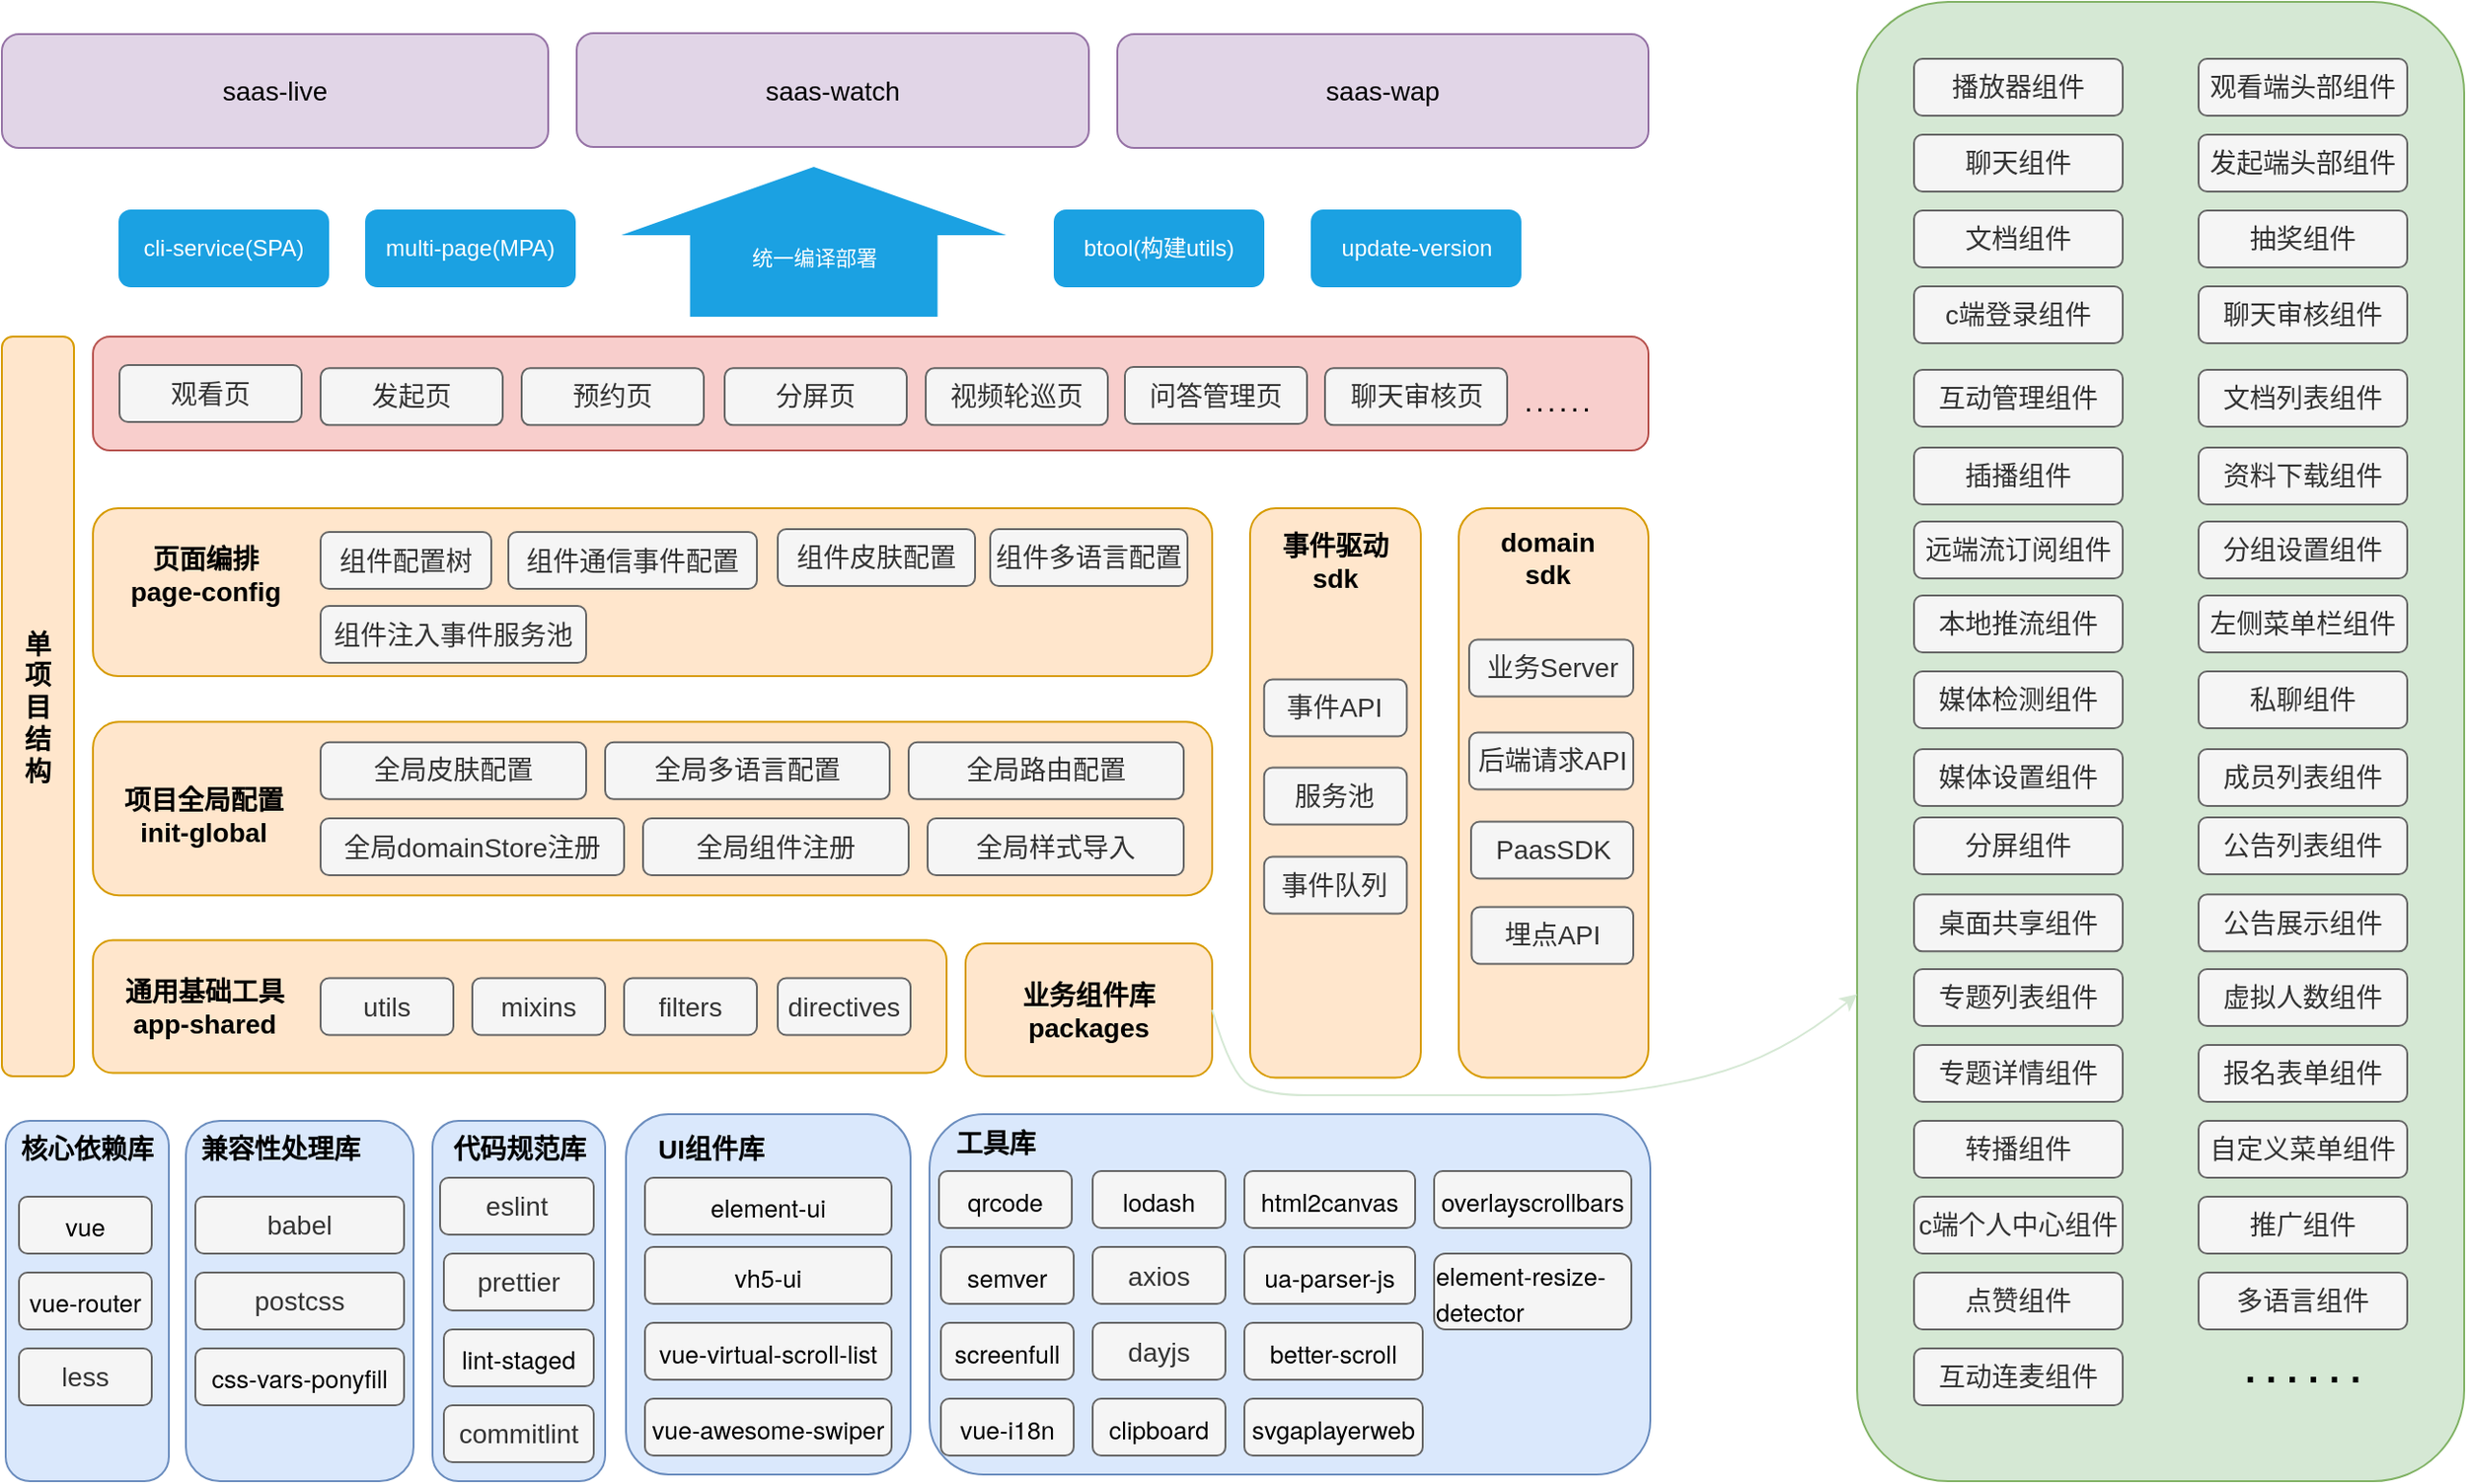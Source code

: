 <mxfile version="20.5.3" type="device"><diagram id="Uu5aqCK5K7ES3KYPdEW4" name="第 1 页"><mxGraphModel dx="2046" dy="1058" grid="1" gridSize="10" guides="1" tooltips="1" connect="1" arrows="1" fold="1" page="1" pageScale="1" pageWidth="827" pageHeight="1169" math="0" shadow="0"><root><mxCell id="0"/><mxCell id="1" parent="0"/><mxCell id="Jbma1Zvgl1N0jQV0L-TG-1" value="" style="rounded=1;whiteSpace=wrap;html=1;fillColor=#ffe6cc;strokeColor=#d79b00;" parent="1" vertex="1"><mxGeometry x="208" y="654.75" width="450" height="70" as="geometry"/></mxCell><mxCell id="Jbma1Zvgl1N0jQV0L-TG-2" value="&lt;font style=&quot;font-size: 14px;&quot;&gt;&lt;b&gt;通用基础工具app-shared&lt;/b&gt;&lt;/font&gt;" style="text;html=1;strokeColor=none;fillColor=none;align=center;verticalAlign=middle;whiteSpace=wrap;rounded=0;" parent="1" vertex="1"><mxGeometry x="222" y="674.75" width="90" height="30" as="geometry"/></mxCell><mxCell id="Jbma1Zvgl1N0jQV0L-TG-3" value="&lt;font style=&quot;font-size: 14px;&quot;&gt;utils&lt;/font&gt;" style="rounded=1;whiteSpace=wrap;html=1;fillColor=#f5f5f5;strokeColor=#666666;fontColor=#333333;" parent="1" vertex="1"><mxGeometry x="328" y="674.75" width="70" height="30" as="geometry"/></mxCell><mxCell id="Jbma1Zvgl1N0jQV0L-TG-6" value="&lt;font style=&quot;font-size: 14px;&quot;&gt;filters&lt;/font&gt;" style="rounded=1;whiteSpace=wrap;html=1;fillColor=#f5f5f5;fontColor=#333333;strokeColor=#666666;" parent="1" vertex="1"><mxGeometry x="488" y="674.75" width="70" height="30" as="geometry"/></mxCell><mxCell id="Jbma1Zvgl1N0jQV0L-TG-7" value="&lt;font style=&quot;font-size: 14px;&quot;&gt;directives&lt;/font&gt;" style="rounded=1;whiteSpace=wrap;html=1;fillColor=#f5f5f5;fontColor=#333333;strokeColor=#666666;" parent="1" vertex="1"><mxGeometry x="569" y="674.75" width="70" height="30" as="geometry"/></mxCell><mxCell id="Jbma1Zvgl1N0jQV0L-TG-9" value="&lt;font style=&quot;font-size: 14px;&quot;&gt;&lt;b&gt;业务组件库 packages&lt;/b&gt;&lt;/font&gt;" style="rounded=1;whiteSpace=wrap;html=1;fillColor=#ffe6cc;strokeColor=#d79b00;" parent="1" vertex="1"><mxGeometry x="668" y="656.5" width="130" height="70" as="geometry"/></mxCell><mxCell id="Jbma1Zvgl1N0jQV0L-TG-10" value="" style="rounded=1;whiteSpace=wrap;html=1;fillColor=#d5e8d4;strokeColor=#82b366;" parent="1" vertex="1"><mxGeometry x="1138" y="160" width="320" height="780" as="geometry"/></mxCell><mxCell id="Jbma1Zvgl1N0jQV0L-TG-11" value="&lt;font style=&quot;font-size: 14px&quot;&gt;资料下载组件&lt;/font&gt;" style="rounded=1;whiteSpace=wrap;html=1;fontColor=#333333;fillColor=#f5f5f5;strokeColor=#666666;" parent="1" vertex="1"><mxGeometry x="1318" y="395" width="110" height="30" as="geometry"/></mxCell><mxCell id="Jbma1Zvgl1N0jQV0L-TG-12" value="&lt;font style=&quot;font-size: 14px&quot;&gt;左侧菜单栏组件&lt;/font&gt;" style="rounded=1;whiteSpace=wrap;html=1;fontColor=#333333;fillColor=#f5f5f5;strokeColor=#666666;" parent="1" vertex="1"><mxGeometry x="1318" y="473" width="110" height="30" as="geometry"/></mxCell><mxCell id="Jbma1Zvgl1N0jQV0L-TG-13" value="&lt;span style=&quot;font-size: 14px&quot;&gt;聊天组件&lt;/span&gt;" style="rounded=1;whiteSpace=wrap;html=1;fontColor=#333333;fillColor=#f5f5f5;strokeColor=#666666;" parent="1" vertex="1"><mxGeometry x="1168" y="230" width="110" height="30" as="geometry"/></mxCell><mxCell id="Jbma1Zvgl1N0jQV0L-TG-14" value="&lt;font style=&quot;font-size: 14px&quot;&gt;分屏组件&lt;/font&gt;" style="rounded=1;whiteSpace=wrap;html=1;fontColor=#333333;fillColor=#f5f5f5;strokeColor=#666666;" parent="1" vertex="1"><mxGeometry x="1168" y="590" width="110" height="30" as="geometry"/></mxCell><mxCell id="Jbma1Zvgl1N0jQV0L-TG-15" value="&lt;font style=&quot;font-size: 14px&quot;&gt;专题列表组件&lt;/font&gt;" style="rounded=1;whiteSpace=wrap;html=1;fontColor=#333333;fillColor=#f5f5f5;strokeColor=#666666;" parent="1" vertex="1"><mxGeometry x="1168" y="670" width="110" height="30" as="geometry"/></mxCell><mxCell id="Jbma1Zvgl1N0jQV0L-TG-16" value="&lt;font style=&quot;font-size: 14px&quot;&gt;专题详情组件&lt;/font&gt;" style="rounded=1;whiteSpace=wrap;html=1;fontColor=#333333;fillColor=#f5f5f5;strokeColor=#666666;" parent="1" vertex="1"><mxGeometry x="1168" y="710" width="110" height="30" as="geometry"/></mxCell><mxCell id="Jbma1Zvgl1N0jQV0L-TG-17" value="&lt;font style=&quot;font-size: 14px&quot;&gt;媒体检测组件&lt;/font&gt;" style="rounded=1;whiteSpace=wrap;html=1;fontColor=#333333;fillColor=#f5f5f5;strokeColor=#666666;" parent="1" vertex="1"><mxGeometry x="1168" y="513" width="110" height="30" as="geometry"/></mxCell><mxCell id="Jbma1Zvgl1N0jQV0L-TG-18" value="&lt;font style=&quot;font-size: 14px&quot;&gt;播放器组件&lt;/font&gt;" style="rounded=1;whiteSpace=wrap;html=1;fontColor=#333333;fillColor=#f5f5f5;strokeColor=#666666;" parent="1" vertex="1"><mxGeometry x="1168" y="190" width="110" height="30" as="geometry"/></mxCell><mxCell id="Jbma1Zvgl1N0jQV0L-TG-19" value="&lt;font style=&quot;font-size: 14px&quot;&gt;分组设置组件&lt;/font&gt;" style="rounded=1;whiteSpace=wrap;html=1;fontColor=#333333;fillColor=#f5f5f5;strokeColor=#666666;" parent="1" vertex="1"><mxGeometry x="1318" y="434" width="110" height="30" as="geometry"/></mxCell><mxCell id="Jbma1Zvgl1N0jQV0L-TG-20" value="&lt;span style=&quot;font-size: 14px&quot;&gt;报名表单组件&lt;/span&gt;" style="rounded=1;whiteSpace=wrap;html=1;fontColor=#333333;fillColor=#f5f5f5;strokeColor=#666666;" parent="1" vertex="1"><mxGeometry x="1318" y="710" width="110" height="30" as="geometry"/></mxCell><mxCell id="Jbma1Zvgl1N0jQV0L-TG-21" value="&lt;span style=&quot;font-size: 14px&quot;&gt;转播组件&lt;/span&gt;" style="rounded=1;whiteSpace=wrap;html=1;fontColor=#333333;fillColor=#f5f5f5;strokeColor=#666666;" parent="1" vertex="1"><mxGeometry x="1168" y="750" width="110" height="30" as="geometry"/></mxCell><mxCell id="Jbma1Zvgl1N0jQV0L-TG-22" value="&lt;span style=&quot;font-size: 14px&quot;&gt;c端个人中心组件&lt;/span&gt;" style="rounded=1;whiteSpace=wrap;html=1;fontColor=#333333;fillColor=#f5f5f5;strokeColor=#666666;" parent="1" vertex="1"><mxGeometry x="1168" y="790" width="110" height="30" as="geometry"/></mxCell><mxCell id="Jbma1Zvgl1N0jQV0L-TG-23" value="&lt;span style=&quot;font-size: 14px&quot;&gt;自定义菜单组件&lt;/span&gt;" style="rounded=1;whiteSpace=wrap;html=1;fontColor=#333333;fillColor=#f5f5f5;strokeColor=#666666;" parent="1" vertex="1"><mxGeometry x="1318" y="750" width="110" height="30" as="geometry"/></mxCell><mxCell id="Jbma1Zvgl1N0jQV0L-TG-24" value="&lt;span style=&quot;font-size: 14px&quot;&gt;推广组件&lt;/span&gt;" style="rounded=1;whiteSpace=wrap;html=1;fontColor=#333333;fillColor=#f5f5f5;strokeColor=#666666;" parent="1" vertex="1"><mxGeometry x="1318" y="790" width="110" height="30" as="geometry"/></mxCell><mxCell id="Jbma1Zvgl1N0jQV0L-TG-25" value="&lt;span style=&quot;font-size: 14px&quot;&gt;点赞组件&lt;/span&gt;" style="rounded=1;whiteSpace=wrap;html=1;fontColor=#333333;fillColor=#f5f5f5;strokeColor=#666666;" parent="1" vertex="1"><mxGeometry x="1168" y="830" width="110" height="30" as="geometry"/></mxCell><mxCell id="Jbma1Zvgl1N0jQV0L-TG-26" value="&lt;span style=&quot;font-size: 14px&quot;&gt;虚拟人数组件&lt;/span&gt;" style="rounded=1;whiteSpace=wrap;html=1;fontColor=#333333;fillColor=#f5f5f5;strokeColor=#666666;" parent="1" vertex="1"><mxGeometry x="1318" y="670" width="110" height="30" as="geometry"/></mxCell><mxCell id="Jbma1Zvgl1N0jQV0L-TG-27" value="&lt;span style=&quot;font-size: 14px&quot;&gt;公告展示组件&lt;/span&gt;" style="rounded=1;whiteSpace=wrap;html=1;fontColor=#333333;fillColor=#f5f5f5;strokeColor=#666666;" parent="1" vertex="1"><mxGeometry x="1318" y="630.66" width="110" height="30" as="geometry"/></mxCell><mxCell id="Jbma1Zvgl1N0jQV0L-TG-28" value="&lt;span style=&quot;font-size: 14px&quot;&gt;公告列表组件&lt;/span&gt;" style="rounded=1;whiteSpace=wrap;html=1;fontColor=#333333;fillColor=#f5f5f5;strokeColor=#666666;" parent="1" vertex="1"><mxGeometry x="1318" y="590" width="110" height="30" as="geometry"/></mxCell><mxCell id="Jbma1Zvgl1N0jQV0L-TG-29" value="&lt;font style=&quot;font-size: 14px&quot;&gt;聊天审核组件&lt;/font&gt;" style="rounded=1;whiteSpace=wrap;html=1;fontColor=#333333;fillColor=#f5f5f5;strokeColor=#666666;" parent="1" vertex="1"><mxGeometry x="1318" y="310" width="110" height="30" as="geometry"/></mxCell><mxCell id="Jbma1Zvgl1N0jQV0L-TG-30" value="&lt;span style=&quot;font-size: 14px&quot;&gt;私聊组件&lt;/span&gt;" style="rounded=1;whiteSpace=wrap;html=1;fontColor=#333333;fillColor=#f5f5f5;strokeColor=#666666;" parent="1" vertex="1"><mxGeometry x="1318" y="513" width="110" height="30" as="geometry"/></mxCell><mxCell id="Jbma1Zvgl1N0jQV0L-TG-32" value="&lt;span style=&quot;font-size: 14px&quot;&gt;观看端头部组件&lt;/span&gt;" style="rounded=1;whiteSpace=wrap;html=1;fontColor=#333333;fillColor=#f5f5f5;strokeColor=#666666;" parent="1" vertex="1"><mxGeometry x="1318" y="190" width="110" height="30" as="geometry"/></mxCell><mxCell id="Jbma1Zvgl1N0jQV0L-TG-33" value="&lt;font style=&quot;font-size: 14px&quot;&gt;插播组件&lt;/font&gt;" style="rounded=1;whiteSpace=wrap;html=1;fontColor=#333333;fillColor=#f5f5f5;strokeColor=#666666;" parent="1" vertex="1"><mxGeometry x="1168" y="395" width="110" height="30" as="geometry"/></mxCell><mxCell id="Jbma1Zvgl1N0jQV0L-TG-34" value="&lt;font style=&quot;font-size: 14px&quot;&gt;互动管理组件&lt;/font&gt;" style="rounded=1;whiteSpace=wrap;html=1;fontColor=#333333;fillColor=#f5f5f5;strokeColor=#666666;" parent="1" vertex="1"><mxGeometry x="1168" y="354" width="110" height="30" as="geometry"/></mxCell><mxCell id="Jbma1Zvgl1N0jQV0L-TG-35" value="&lt;span style=&quot;font-size: 14px&quot;&gt;发起端头部组件&lt;/span&gt;" style="rounded=1;whiteSpace=wrap;html=1;fontColor=#333333;fillColor=#f5f5f5;strokeColor=#666666;" parent="1" vertex="1"><mxGeometry x="1318" y="230" width="110" height="30" as="geometry"/></mxCell><mxCell id="Jbma1Zvgl1N0jQV0L-TG-36" value="&lt;span style=&quot;font-size: 14px&quot;&gt;c端登录组件&lt;/span&gt;" style="rounded=1;whiteSpace=wrap;html=1;fontColor=#333333;fillColor=#f5f5f5;strokeColor=#666666;" parent="1" vertex="1"><mxGeometry x="1168" y="310" width="110" height="30" as="geometry"/></mxCell><mxCell id="Jbma1Zvgl1N0jQV0L-TG-37" value="&lt;span style=&quot;font-size: 14px&quot;&gt;成员列表组件&lt;/span&gt;" style="rounded=1;whiteSpace=wrap;html=1;fontColor=#333333;fillColor=#f5f5f5;strokeColor=#666666;" parent="1" vertex="1"><mxGeometry x="1318" y="554" width="110" height="30" as="geometry"/></mxCell><mxCell id="Jbma1Zvgl1N0jQV0L-TG-38" value="&lt;span style=&quot;font-size: 14px&quot;&gt;文档列表组件&lt;/span&gt;" style="rounded=1;whiteSpace=wrap;html=1;fontColor=#333333;fillColor=#f5f5f5;strokeColor=#666666;" parent="1" vertex="1"><mxGeometry x="1318" y="354" width="110" height="30" as="geometry"/></mxCell><mxCell id="Jbma1Zvgl1N0jQV0L-TG-39" value="&lt;span style=&quot;font-size: 14px&quot;&gt;文档组件&lt;/span&gt;" style="rounded=1;whiteSpace=wrap;html=1;fontColor=#333333;fillColor=#f5f5f5;strokeColor=#666666;" parent="1" vertex="1"><mxGeometry x="1168" y="270" width="110" height="30" as="geometry"/></mxCell><mxCell id="Jbma1Zvgl1N0jQV0L-TG-40" value="&lt;span style=&quot;font-size: 14px&quot;&gt;本地推流组件&lt;/span&gt;" style="rounded=1;whiteSpace=wrap;html=1;fontColor=#333333;fillColor=#f5f5f5;strokeColor=#666666;" parent="1" vertex="1"><mxGeometry x="1168" y="473" width="110" height="30" as="geometry"/></mxCell><mxCell id="Jbma1Zvgl1N0jQV0L-TG-41" value="&lt;span style=&quot;font-size: 14px&quot;&gt;远端流订阅组件&lt;/span&gt;" style="rounded=1;whiteSpace=wrap;html=1;fontColor=#333333;fillColor=#f5f5f5;strokeColor=#666666;" parent="1" vertex="1"><mxGeometry x="1168" y="434" width="110" height="30" as="geometry"/></mxCell><mxCell id="Jbma1Zvgl1N0jQV0L-TG-42" value="&lt;span style=&quot;font-size: 14px&quot;&gt;媒体设置组件&lt;/span&gt;" style="rounded=1;whiteSpace=wrap;html=1;fontColor=#333333;fillColor=#f5f5f5;strokeColor=#666666;" parent="1" vertex="1"><mxGeometry x="1168" y="554" width="110" height="30" as="geometry"/></mxCell><mxCell id="Jbma1Zvgl1N0jQV0L-TG-43" value="&lt;span style=&quot;font-size: 14px&quot;&gt;多语言组件&lt;/span&gt;" style="rounded=1;whiteSpace=wrap;html=1;fontColor=#333333;fillColor=#f5f5f5;strokeColor=#666666;" parent="1" vertex="1"><mxGeometry x="1318" y="830" width="110" height="30" as="geometry"/></mxCell><mxCell id="Jbma1Zvgl1N0jQV0L-TG-44" value="&lt;font style=&quot;font-size: 14px&quot;&gt;桌面共享组件&lt;/font&gt;" style="rounded=1;whiteSpace=wrap;html=1;fontColor=#333333;fillColor=#f5f5f5;strokeColor=#666666;" parent="1" vertex="1"><mxGeometry x="1168" y="630.66" width="110" height="30" as="geometry"/></mxCell><mxCell id="Jbma1Zvgl1N0jQV0L-TG-45" value="&lt;span style=&quot;font-size: 14px&quot;&gt;互动连麦组件&lt;/span&gt;" style="rounded=1;whiteSpace=wrap;html=1;fontColor=#333333;fillColor=#f5f5f5;strokeColor=#666666;" parent="1" vertex="1"><mxGeometry x="1168" y="870" width="110" height="30" as="geometry"/></mxCell><mxCell id="Jbma1Zvgl1N0jQV0L-TG-46" value="&lt;font style=&quot;font-size: 20px&quot; color=&quot;#000000&quot;&gt;&lt;b style=&quot;line-height: 100%&quot;&gt;. . . . . .&lt;/b&gt;&lt;/font&gt;" style="text;html=1;strokeColor=none;fillColor=none;align=center;verticalAlign=middle;whiteSpace=wrap;rounded=0;" parent="1" vertex="1"><mxGeometry x="1338" y="870" width="70" height="20" as="geometry"/></mxCell><mxCell id="Jbma1Zvgl1N0jQV0L-TG-49" value="" style="rounded=1;whiteSpace=wrap;html=1;fillColor=#ffe6cc;strokeColor=#d79b00;" parent="1" vertex="1"><mxGeometry x="208" y="539.66" width="590" height="91.5" as="geometry"/></mxCell><mxCell id="Jbma1Zvgl1N0jQV0L-TG-50" value="" style="rounded=1;whiteSpace=wrap;html=1;fillColor=#ffe6cc;strokeColor=#d79b00;" parent="1" vertex="1"><mxGeometry x="208" y="427" width="590" height="88.5" as="geometry"/></mxCell><mxCell id="Jbma1Zvgl1N0jQV0L-TG-51" value="&lt;font style=&quot;font-size: 14px;&quot;&gt;&lt;b&gt;项目全局配置init-global&lt;/b&gt;&lt;/font&gt;" style="text;html=1;strokeColor=none;fillColor=none;align=center;verticalAlign=middle;whiteSpace=wrap;rounded=0;" parent="1" vertex="1"><mxGeometry x="221" y="573.66" width="91" height="30" as="geometry"/></mxCell><mxCell id="Jbma1Zvgl1N0jQV0L-TG-52" value="&lt;font style=&quot;font-size: 14px;&quot;&gt;全局多语言配置&lt;/font&gt;" style="rounded=1;whiteSpace=wrap;html=1;fillColor=#f5f5f5;strokeColor=#666666;fontColor=#333333;" parent="1" vertex="1"><mxGeometry x="478" y="550.41" width="150" height="30" as="geometry"/></mxCell><mxCell id="Jbma1Zvgl1N0jQV0L-TG-53" value="&lt;font style=&quot;font-size: 14px;&quot;&gt;全局路由配置&lt;/font&gt;" style="rounded=1;whiteSpace=wrap;html=1;fillColor=#f5f5f5;strokeColor=#666666;fontColor=#333333;" parent="1" vertex="1"><mxGeometry x="638" y="550.41" width="145" height="30" as="geometry"/></mxCell><mxCell id="Jbma1Zvgl1N0jQV0L-TG-54" value="&lt;span style=&quot;font-size: 14px;&quot;&gt;全局组件注册&lt;/span&gt;" style="rounded=1;whiteSpace=wrap;html=1;fillColor=#f5f5f5;strokeColor=#666666;fontColor=#333333;" parent="1" vertex="1"><mxGeometry x="498" y="590.5" width="140" height="30" as="geometry"/></mxCell><mxCell id="Jbma1Zvgl1N0jQV0L-TG-55" value="&lt;font style=&quot;font-size: 14px;&quot;&gt;全局domainStore注册&lt;/font&gt;" style="rounded=1;whiteSpace=wrap;html=1;fillColor=#f5f5f5;strokeColor=#666666;fontColor=#333333;" parent="1" vertex="1"><mxGeometry x="328" y="590.5" width="160" height="30" as="geometry"/></mxCell><mxCell id="Jbma1Zvgl1N0jQV0L-TG-57" value="&lt;span style=&quot;font-size: 14px;&quot;&gt;全局皮肤配置&lt;/span&gt;" style="rounded=1;whiteSpace=wrap;html=1;fillColor=#f5f5f5;strokeColor=#666666;fontColor=#333333;" parent="1" vertex="1"><mxGeometry x="328" y="550.41" width="140" height="30" as="geometry"/></mxCell><mxCell id="Jbma1Zvgl1N0jQV0L-TG-58" value="" style="rounded=1;whiteSpace=wrap;html=1;fillColor=#ffe6cc;strokeColor=#d79b00;" parent="1" vertex="1"><mxGeometry x="928" y="427" width="100" height="300.25" as="geometry"/></mxCell><mxCell id="Jbma1Zvgl1N0jQV0L-TG-59" value="&lt;font style=&quot;font-size: 14px;&quot;&gt;&lt;b&gt;domain sdk&lt;/b&gt;&lt;/font&gt;" style="text;html=1;strokeColor=none;fillColor=none;align=center;verticalAlign=middle;whiteSpace=wrap;rounded=0;" parent="1" vertex="1"><mxGeometry x="944.5" y="437.75" width="60" height="30" as="geometry"/></mxCell><mxCell id="Jbma1Zvgl1N0jQV0L-TG-60" value="&lt;font style=&quot;font-size: 14px;&quot;&gt;mixins&lt;/font&gt;" style="rounded=1;whiteSpace=wrap;html=1;fillColor=#f5f5f5;strokeColor=#666666;fontColor=#333333;" parent="1" vertex="1"><mxGeometry x="408" y="674.75" width="70" height="30" as="geometry"/></mxCell><mxCell id="Jbma1Zvgl1N0jQV0L-TG-61" value="&lt;font style=&quot;font-size: 14px;&quot;&gt;&lt;b&gt;页面编排&lt;br&gt;page-config&lt;br&gt;&lt;/b&gt;&lt;/font&gt;" style="text;html=1;strokeColor=none;fillColor=none;align=center;verticalAlign=middle;whiteSpace=wrap;rounded=0;" parent="1" vertex="1"><mxGeometry x="222" y="447" width="91" height="30" as="geometry"/></mxCell><mxCell id="Jbma1Zvgl1N0jQV0L-TG-63" value="&lt;span style=&quot;font-size: 14px;&quot;&gt;组件皮肤配置&lt;/span&gt;" style="rounded=1;whiteSpace=wrap;html=1;fillColor=#f5f5f5;strokeColor=#666666;fontColor=#333333;" parent="1" vertex="1"><mxGeometry x="569" y="438" width="104" height="30" as="geometry"/></mxCell><mxCell id="Jbma1Zvgl1N0jQV0L-TG-64" value="&lt;span style=&quot;font-size: 14px;&quot;&gt;组件配置树&lt;/span&gt;" style="rounded=1;whiteSpace=wrap;html=1;fillColor=#f5f5f5;strokeColor=#666666;fontColor=#333333;" parent="1" vertex="1"><mxGeometry x="328" y="439.5" width="90" height="30" as="geometry"/></mxCell><mxCell id="Jbma1Zvgl1N0jQV0L-TG-65" value="&lt;span style=&quot;font-size: 14px;&quot;&gt;组件通信事件配置&lt;/span&gt;" style="rounded=1;whiteSpace=wrap;html=1;fillColor=#f5f5f5;strokeColor=#666666;fontColor=#333333;" parent="1" vertex="1"><mxGeometry x="427" y="439.5" width="131" height="30" as="geometry"/></mxCell><mxCell id="Jbma1Zvgl1N0jQV0L-TG-66" value="&lt;span style=&quot;font-size: 14px;&quot;&gt;组件注入事件服务池&lt;/span&gt;" style="rounded=1;whiteSpace=wrap;html=1;fillColor=#f5f5f5;strokeColor=#666666;fontColor=#333333;" parent="1" vertex="1"><mxGeometry x="328" y="478.5" width="140" height="30" as="geometry"/></mxCell><mxCell id="Jbma1Zvgl1N0jQV0L-TG-69" value="" style="rounded=1;whiteSpace=wrap;html=1;fontSize=14;fillColor=#f8cecc;strokeColor=#b85450;" parent="1" vertex="1"><mxGeometry x="208" y="336.5" width="820" height="60" as="geometry"/></mxCell><mxCell id="Jbma1Zvgl1N0jQV0L-TG-70" value="&lt;span style=&quot;font-size: 14px;&quot;&gt;观看页&lt;/span&gt;" style="rounded=1;whiteSpace=wrap;html=1;fillColor=#f5f5f5;strokeColor=#666666;fontColor=#333333;" parent="1" vertex="1"><mxGeometry x="222" y="351.5" width="96" height="30" as="geometry"/></mxCell><mxCell id="Jbma1Zvgl1N0jQV0L-TG-72" value="&lt;span style=&quot;font-size: 14px;&quot;&gt;发起页&lt;/span&gt;" style="rounded=1;whiteSpace=wrap;html=1;fillColor=#f5f5f5;strokeColor=#666666;fontColor=#333333;" parent="1" vertex="1"><mxGeometry x="328" y="353.16" width="96" height="30" as="geometry"/></mxCell><mxCell id="Jbma1Zvgl1N0jQV0L-TG-73" value="&lt;span style=&quot;font-size: 14px;&quot;&gt;预约页&lt;/span&gt;" style="rounded=1;whiteSpace=wrap;html=1;fillColor=#f5f5f5;strokeColor=#666666;fontColor=#333333;" parent="1" vertex="1"><mxGeometry x="434" y="353.16" width="96" height="30" as="geometry"/></mxCell><mxCell id="Jbma1Zvgl1N0jQV0L-TG-74" value="&lt;span style=&quot;font-size: 14px;&quot;&gt;分屏页&lt;/span&gt;" style="rounded=1;whiteSpace=wrap;html=1;fillColor=#f5f5f5;strokeColor=#666666;fontColor=#333333;" parent="1" vertex="1"><mxGeometry x="541" y="353.16" width="96" height="30" as="geometry"/></mxCell><mxCell id="Jbma1Zvgl1N0jQV0L-TG-75" value="&lt;span style=&quot;font-size: 14px;&quot;&gt;视频轮巡页&lt;/span&gt;" style="rounded=1;whiteSpace=wrap;html=1;fillColor=#f5f5f5;strokeColor=#666666;fontColor=#333333;" parent="1" vertex="1"><mxGeometry x="647" y="353.16" width="96" height="30" as="geometry"/></mxCell><mxCell id="Jbma1Zvgl1N0jQV0L-TG-78" value="&lt;font style=&quot;font-size: 11px;&quot; color=&quot;#000000&quot;&gt;&lt;b style=&quot;line-height: 100%; font-size: 11px;&quot;&gt;. . . . . .&lt;/b&gt;&lt;/font&gt;" style="text;html=1;strokeColor=none;fillColor=none;align=center;verticalAlign=middle;whiteSpace=wrap;rounded=0;fontSize=11;" parent="1" vertex="1"><mxGeometry x="944.5" y="361.5" width="70" height="20" as="geometry"/></mxCell><mxCell id="Jbma1Zvgl1N0jQV0L-TG-79" value="saas-live" style="rounded=1;whiteSpace=wrap;html=1;fontSize=14;fillColor=#e1d5e7;strokeColor=#9673a6;" parent="1" vertex="1"><mxGeometry x="160" y="177" width="288" height="60" as="geometry"/></mxCell><mxCell id="Jbma1Zvgl1N0jQV0L-TG-86" value="saas-watch" style="rounded=1;whiteSpace=wrap;html=1;fontSize=14;fillColor=#e1d5e7;strokeColor=#9673a6;" parent="1" vertex="1"><mxGeometry x="463" y="176.5" width="270" height="60" as="geometry"/></mxCell><mxCell id="Jbma1Zvgl1N0jQV0L-TG-87" value="saas-wap" style="rounded=1;whiteSpace=wrap;html=1;fontSize=14;fillColor=#e1d5e7;strokeColor=#9673a6;" parent="1" vertex="1"><mxGeometry x="748" y="177" width="280" height="60" as="geometry"/></mxCell><mxCell id="azCMLGbO18qGwkc80xpG-1" value="" style="rounded=1;whiteSpace=wrap;html=1;fillColor=#dae8fc;strokeColor=#6c8ebf;" parent="1" vertex="1"><mxGeometry x="257" y="750" width="120" height="190" as="geometry"/></mxCell><mxCell id="azCMLGbO18qGwkc80xpG-3" value="&lt;span style=&quot;font-size: 14px;&quot;&gt;&lt;b&gt;兼容性处理库&lt;/b&gt;&lt;/span&gt;" style="text;html=1;strokeColor=none;fillColor=none;align=center;verticalAlign=middle;whiteSpace=wrap;rounded=0;" parent="1" vertex="1"><mxGeometry x="262" y="750" width="90" height="30" as="geometry"/></mxCell><mxCell id="azCMLGbO18qGwkc80xpG-5" value="&lt;font style=&quot;font-size: 14px;&quot;&gt;postcss&lt;/font&gt;" style="rounded=1;whiteSpace=wrap;html=1;fillColor=#f5f5f5;strokeColor=#666666;fontColor=#333333;" parent="1" vertex="1"><mxGeometry x="262" y="830" width="110" height="30" as="geometry"/></mxCell><mxCell id="azCMLGbO18qGwkc80xpG-6" value="&lt;p style=&quot;margin: 0px; font-variant-numeric: normal; font-variant-east-asian: normal; font-stretch: normal; font-size: 13px; line-height: normal; font-family: &amp;quot;Helvetica Neue&amp;quot;; color: rgb(0, 0, 0); text-align: start;&quot; class=&quot;p1&quot;&gt;css-vars-ponyfill&lt;/p&gt;" style="rounded=1;whiteSpace=wrap;html=1;fillColor=#f5f5f5;strokeColor=#666666;fontColor=#333333;" parent="1" vertex="1"><mxGeometry x="262" y="870" width="110" height="30" as="geometry"/></mxCell><mxCell id="azCMLGbO18qGwkc80xpG-9" value="&lt;span style=&quot;font-size: 14px;&quot;&gt;babel&lt;/span&gt;" style="rounded=1;whiteSpace=wrap;html=1;fillColor=#f5f5f5;strokeColor=#666666;fontColor=#333333;" parent="1" vertex="1"><mxGeometry x="262" y="790" width="110" height="30" as="geometry"/></mxCell><mxCell id="azCMLGbO18qGwkc80xpG-42" value="" style="rounded=1;whiteSpace=wrap;html=1;fillColor=#dae8fc;strokeColor=#6c8ebf;" parent="1" vertex="1"><mxGeometry x="387" y="750" width="91" height="190" as="geometry"/></mxCell><mxCell id="azCMLGbO18qGwkc80xpG-43" value="&lt;span style=&quot;font-size: 14px;&quot;&gt;&lt;b&gt;代码规范库&lt;/b&gt;&lt;/span&gt;" style="text;html=1;strokeColor=none;fillColor=none;align=center;verticalAlign=middle;whiteSpace=wrap;rounded=0;" parent="1" vertex="1"><mxGeometry x="388" y="750" width="90" height="30" as="geometry"/></mxCell><mxCell id="azCMLGbO18qGwkc80xpG-7" value="&lt;span style=&quot;font-size: 14px;&quot;&gt;eslint&lt;/span&gt;" style="rounded=1;whiteSpace=wrap;html=1;fillColor=#f5f5f5;strokeColor=#666666;fontColor=#333333;" parent="1" vertex="1"><mxGeometry x="391" y="780" width="81" height="30" as="geometry"/></mxCell><mxCell id="azCMLGbO18qGwkc80xpG-8" value="&lt;p style=&quot;margin: 0px; font-variant-numeric: normal; font-variant-east-asian: normal; font-stretch: normal; font-size: 13px; line-height: normal; font-family: &amp;quot;Helvetica Neue&amp;quot;; color: rgb(0, 0, 0); text-align: start;&quot; class=&quot;p1&quot;&gt;lint-staged&lt;/p&gt;" style="rounded=1;whiteSpace=wrap;html=1;fillColor=#f5f5f5;strokeColor=#666666;fontColor=#333333;" parent="1" vertex="1"><mxGeometry x="393" y="860" width="79" height="30" as="geometry"/></mxCell><mxCell id="azCMLGbO18qGwkc80xpG-21" value="&lt;span style=&quot;font-size: 14px;&quot;&gt;prettier&lt;/span&gt;" style="rounded=1;whiteSpace=wrap;html=1;fillColor=#f5f5f5;strokeColor=#666666;fontColor=#333333;" parent="1" vertex="1"><mxGeometry x="393" y="820" width="79" height="30" as="geometry"/></mxCell><mxCell id="azCMLGbO18qGwkc80xpG-26" value="&lt;span style=&quot;font-size: 14px;&quot;&gt;commitlint&lt;/span&gt;" style="rounded=1;whiteSpace=wrap;html=1;fillColor=#f5f5f5;strokeColor=#666666;fontColor=#333333;" parent="1" vertex="1"><mxGeometry x="393" y="900" width="79" height="30" as="geometry"/></mxCell><mxCell id="azCMLGbO18qGwkc80xpG-44" value="" style="rounded=1;whiteSpace=wrap;html=1;fillColor=#dae8fc;strokeColor=#6c8ebf;" parent="1" vertex="1"><mxGeometry x="162" y="750" width="86" height="190" as="geometry"/></mxCell><mxCell id="azCMLGbO18qGwkc80xpG-22" value="&lt;p style=&quot;margin: 0px; font-variant-numeric: normal; font-variant-east-asian: normal; font-stretch: normal; font-size: 13px; line-height: normal; font-family: &amp;quot;Helvetica Neue&amp;quot;; color: rgb(0, 0, 0); text-align: start;&quot; class=&quot;p1&quot;&gt;vue-router&lt;/p&gt;" style="rounded=1;whiteSpace=wrap;html=1;fillColor=#f5f5f5;strokeColor=#666666;fontColor=#333333;" parent="1" vertex="1"><mxGeometry x="169" y="830" width="70" height="30" as="geometry"/></mxCell><mxCell id="azCMLGbO18qGwkc80xpG-23" value="&lt;font style=&quot;font-size: 14px;&quot;&gt;less&lt;/font&gt;" style="rounded=1;whiteSpace=wrap;html=1;fillColor=#f5f5f5;strokeColor=#666666;fontColor=#333333;" parent="1" vertex="1"><mxGeometry x="169" y="870" width="70" height="30" as="geometry"/></mxCell><mxCell id="azCMLGbO18qGwkc80xpG-24" value="&lt;p style=&quot;margin: 0px; font-variant-numeric: normal; font-variant-east-asian: normal; font-stretch: normal; font-size: 13px; line-height: normal; font-family: &amp;quot;Helvetica Neue&amp;quot;; color: rgb(0, 0, 0); text-align: start;&quot; class=&quot;p1&quot;&gt;vue&lt;/p&gt;" style="rounded=1;whiteSpace=wrap;html=1;fillColor=#f5f5f5;strokeColor=#666666;fontColor=#333333;" parent="1" vertex="1"><mxGeometry x="169" y="790" width="70" height="30" as="geometry"/></mxCell><mxCell id="azCMLGbO18qGwkc80xpG-45" value="&lt;span style=&quot;font-size: 14px;&quot;&gt;&lt;b&gt;核心依赖库&lt;/b&gt;&lt;/span&gt;" style="text;html=1;strokeColor=none;fillColor=none;align=center;verticalAlign=middle;whiteSpace=wrap;rounded=0;" parent="1" vertex="1"><mxGeometry x="160" y="750" width="90" height="30" as="geometry"/></mxCell><mxCell id="azCMLGbO18qGwkc80xpG-46" value="" style="rounded=1;whiteSpace=wrap;html=1;fillColor=#dae8fc;strokeColor=#6c8ebf;" parent="1" vertex="1"><mxGeometry x="649" y="746.5" width="380" height="190" as="geometry"/></mxCell><mxCell id="azCMLGbO18qGwkc80xpG-47" value="&lt;span style=&quot;font-size: 14px;&quot;&gt;&lt;b&gt;工具库&lt;/b&gt;&lt;/span&gt;" style="text;html=1;strokeColor=none;fillColor=none;align=center;verticalAlign=middle;whiteSpace=wrap;rounded=0;" parent="1" vertex="1"><mxGeometry x="639" y="746.5" width="90" height="30" as="geometry"/></mxCell><mxCell id="azCMLGbO18qGwkc80xpG-25" value="&lt;p style=&quot;margin: 0px; font-variant-numeric: normal; font-variant-east-asian: normal; font-stretch: normal; font-size: 13px; line-height: normal; font-family: &amp;quot;Helvetica Neue&amp;quot;; color: rgb(0, 0, 0); text-align: start;&quot; class=&quot;p1&quot;&gt;semver&lt;/p&gt;" style="rounded=1;whiteSpace=wrap;html=1;fillColor=#f5f5f5;strokeColor=#666666;fontColor=#333333;" parent="1" vertex="1"><mxGeometry x="655" y="816.5" width="70" height="30" as="geometry"/></mxCell><mxCell id="azCMLGbO18qGwkc80xpG-27" value="&lt;p style=&quot;margin: 0px; font-variant-numeric: normal; font-variant-east-asian: normal; font-stretch: normal; font-size: 13px; line-height: normal; font-family: &amp;quot;Helvetica Neue&amp;quot;; color: rgb(0, 0, 0); text-align: start;&quot; class=&quot;p1&quot;&gt;screenfull&lt;/p&gt;" style="rounded=1;whiteSpace=wrap;html=1;fillColor=#f5f5f5;strokeColor=#666666;fontColor=#333333;" parent="1" vertex="1"><mxGeometry x="655" y="856.5" width="70" height="30" as="geometry"/></mxCell><mxCell id="azCMLGbO18qGwkc80xpG-28" value="&lt;font style=&quot;font-size: 14px;&quot;&gt;axios&lt;/font&gt;" style="rounded=1;whiteSpace=wrap;html=1;fillColor=#f5f5f5;strokeColor=#666666;fontColor=#333333;" parent="1" vertex="1"><mxGeometry x="735" y="816.5" width="70" height="30" as="geometry"/></mxCell><mxCell id="azCMLGbO18qGwkc80xpG-29" value="&lt;p style=&quot;margin: 0px; font-variant-numeric: normal; font-variant-east-asian: normal; font-stretch: normal; font-size: 13px; line-height: normal; font-family: &amp;quot;Helvetica Neue&amp;quot;; color: rgb(0, 0, 0); text-align: start;&quot; class=&quot;p1&quot;&gt;qrcode&lt;/p&gt;" style="rounded=1;whiteSpace=wrap;html=1;fillColor=#f5f5f5;strokeColor=#666666;fontColor=#333333;" parent="1" vertex="1"><mxGeometry x="529" y="797.5" width="70" height="119" as="geometry"/></mxCell><mxCell id="azCMLGbO18qGwkc80xpG-31" value="&lt;p style=&quot;margin: 0px; font-variant-numeric: normal; font-variant-east-asian: normal; font-stretch: normal; font-size: 13px; line-height: normal; font-family: &amp;quot;Helvetica Neue&amp;quot;; color: rgb(0, 0, 0); text-align: start;&quot; class=&quot;p1&quot;&gt;overlayscrollbars&lt;/p&gt;" style="rounded=1;whiteSpace=wrap;html=1;fillColor=#f5f5f5;strokeColor=#666666;fontColor=#333333;" parent="1" vertex="1"><mxGeometry x="915" y="776.5" width="104" height="30" as="geometry"/></mxCell><mxCell id="azCMLGbO18qGwkc80xpG-32" value="&lt;p style=&quot;margin: 0px; font-variant-numeric: normal; font-variant-east-asian: normal; font-stretch: normal; font-size: 13px; line-height: normal; font-family: &amp;quot;Helvetica Neue&amp;quot;; color: rgb(0, 0, 0); text-align: start;&quot; class=&quot;p1&quot;&gt;better-scroll&lt;/p&gt;" style="rounded=1;whiteSpace=wrap;html=1;fillColor=#f5f5f5;strokeColor=#666666;fontColor=#333333;" parent="1" vertex="1"><mxGeometry x="815" y="856.5" width="94" height="30" as="geometry"/></mxCell><mxCell id="azCMLGbO18qGwkc80xpG-34" value="&lt;p style=&quot;margin: 0px; font-variant-numeric: normal; font-variant-east-asian: normal; font-stretch: normal; font-size: 13px; line-height: normal; font-family: &amp;quot;Helvetica Neue&amp;quot;; color: rgb(0, 0, 0); text-align: start;&quot; class=&quot;p1&quot;&gt;ua-parser-js&lt;/p&gt;" style="rounded=1;whiteSpace=wrap;html=1;fillColor=#f5f5f5;strokeColor=#666666;fontColor=#333333;" parent="1" vertex="1"><mxGeometry x="815" y="816.5" width="90" height="30" as="geometry"/></mxCell><mxCell id="azCMLGbO18qGwkc80xpG-36" value="&lt;p style=&quot;margin: 0px; font-variant-numeric: normal; font-variant-east-asian: normal; font-stretch: normal; font-size: 13px; line-height: normal; font-family: &amp;quot;Helvetica Neue&amp;quot;; color: rgb(0, 0, 0); text-align: start;&quot; class=&quot;p1&quot;&gt;clipboard&lt;/p&gt;" style="rounded=1;whiteSpace=wrap;html=1;fillColor=#f5f5f5;strokeColor=#666666;fontColor=#333333;" parent="1" vertex="1"><mxGeometry x="735" y="896.5" width="70" height="30" as="geometry"/></mxCell><mxCell id="azCMLGbO18qGwkc80xpG-37" value="&lt;p style=&quot;margin: 0px; font-variant-numeric: normal; font-variant-east-asian: normal; font-stretch: normal; font-size: 13px; line-height: normal; font-family: &amp;quot;Helvetica Neue&amp;quot;; color: rgb(0, 0, 0); text-align: start;&quot; class=&quot;p1&quot;&gt;lodash&lt;/p&gt;" style="rounded=1;whiteSpace=wrap;html=1;fillColor=#f5f5f5;strokeColor=#666666;fontColor=#333333;" parent="1" vertex="1"><mxGeometry x="735" y="776.5" width="70" height="30" as="geometry"/></mxCell><mxCell id="azCMLGbO18qGwkc80xpG-38" value="&lt;p style=&quot;margin: 0px; font-variant-numeric: normal; font-variant-east-asian: normal; font-stretch: normal; font-size: 13px; line-height: normal; font-family: &amp;quot;Helvetica Neue&amp;quot;; color: rgb(0, 0, 0); text-align: start;&quot; class=&quot;p1&quot;&gt;svgaplayerweb&lt;/p&gt;" style="rounded=1;whiteSpace=wrap;html=1;fillColor=#f5f5f5;strokeColor=#666666;fontColor=#333333;" parent="1" vertex="1"><mxGeometry x="815" y="896.5" width="94" height="30" as="geometry"/></mxCell><mxCell id="azCMLGbO18qGwkc80xpG-39" value="&lt;p style=&quot;margin: 0px; font-variant-numeric: normal; font-variant-east-asian: normal; font-stretch: normal; font-size: 13px; line-height: normal; font-family: &amp;quot;Helvetica Neue&amp;quot;; color: rgb(0, 0, 0); text-align: start;&quot; class=&quot;p1&quot;&gt;qrcode&lt;/p&gt;" style="rounded=1;whiteSpace=wrap;html=1;fillColor=#f5f5f5;strokeColor=#666666;fontColor=#333333;" parent="1" vertex="1"><mxGeometry x="654" y="776.5" width="70" height="30" as="geometry"/></mxCell><mxCell id="azCMLGbO18qGwkc80xpG-40" value="&lt;p style=&quot;margin: 0px; font-variant-numeric: normal; font-variant-east-asian: normal; font-stretch: normal; font-size: 13px; line-height: normal; font-family: &amp;quot;Helvetica Neue&amp;quot;; color: rgb(0, 0, 0); text-align: start;&quot; class=&quot;p1&quot;&gt;element-resize-detector&lt;/p&gt;" style="rounded=1;whiteSpace=wrap;html=1;fillColor=#f5f5f5;strokeColor=#666666;fontColor=#333333;" parent="1" vertex="1"><mxGeometry x="915" y="820" width="104" height="40" as="geometry"/></mxCell><mxCell id="azCMLGbO18qGwkc80xpG-49" value="" style="rounded=1;whiteSpace=wrap;html=1;fillColor=#dae8fc;strokeColor=#6c8ebf;" parent="1" vertex="1"><mxGeometry x="489" y="746.5" width="150" height="190" as="geometry"/></mxCell><mxCell id="azCMLGbO18qGwkc80xpG-50" value="&lt;span style=&quot;font-size: 14px;&quot;&gt;&lt;b&gt;UI组件库&lt;/b&gt;&lt;/span&gt;" style="text;html=1;strokeColor=none;fillColor=none;align=center;verticalAlign=middle;whiteSpace=wrap;rounded=0;" parent="1" vertex="1"><mxGeometry x="489" y="749.5" width="90" height="30" as="geometry"/></mxCell><mxCell id="azCMLGbO18qGwkc80xpG-51" value="&lt;p style=&quot;margin: 0px; font-variant-numeric: normal; font-variant-east-asian: normal; font-stretch: normal; font-size: 13px; line-height: normal; font-family: &amp;quot;Helvetica Neue&amp;quot;; color: rgb(0, 0, 0); text-align: start;&quot; class=&quot;p1&quot;&gt;vh5-ui&lt;/p&gt;" style="rounded=1;whiteSpace=wrap;html=1;fillColor=#f5f5f5;strokeColor=#666666;fontColor=#333333;" parent="1" vertex="1"><mxGeometry x="499" y="816.5" width="130" height="30" as="geometry"/></mxCell><mxCell id="azCMLGbO18qGwkc80xpG-52" value="&lt;p style=&quot;margin: 0px; font-variant-numeric: normal; font-variant-east-asian: normal; font-stretch: normal; font-size: 13px; line-height: normal; font-family: &amp;quot;Helvetica Neue&amp;quot;; color: rgb(0, 0, 0); text-align: start;&quot; class=&quot;p1&quot;&gt;vue-virtual-scroll-list&lt;/p&gt;" style="rounded=1;whiteSpace=wrap;html=1;fillColor=#f5f5f5;strokeColor=#666666;fontColor=#333333;" parent="1" vertex="1"><mxGeometry x="499" y="856.5" width="130" height="30" as="geometry"/></mxCell><mxCell id="azCMLGbO18qGwkc80xpG-57" value="&lt;p style=&quot;margin: 0px; font-variant-numeric: normal; font-variant-east-asian: normal; font-stretch: normal; font-size: 13px; line-height: normal; font-family: &amp;quot;Helvetica Neue&amp;quot;; color: rgb(0, 0, 0); text-align: start;&quot; class=&quot;p1&quot;&gt;vue-awesome-swiper&lt;/p&gt;" style="rounded=1;whiteSpace=wrap;html=1;fillColor=#f5f5f5;strokeColor=#666666;fontColor=#333333;" parent="1" vertex="1"><mxGeometry x="499" y="896.5" width="130" height="30" as="geometry"/></mxCell><mxCell id="azCMLGbO18qGwkc80xpG-64" value="&lt;p style=&quot;margin: 0px; font-variant-numeric: normal; font-variant-east-asian: normal; font-stretch: normal; font-size: 13px; line-height: normal; font-family: &amp;quot;Helvetica Neue&amp;quot;; color: rgb(0, 0, 0); text-align: start;&quot; class=&quot;p1&quot;&gt;element-ui&lt;/p&gt;" style="rounded=1;whiteSpace=wrap;html=1;fillColor=#f5f5f5;strokeColor=#666666;fontColor=#333333;" parent="1" vertex="1"><mxGeometry x="499" y="780" width="130" height="30" as="geometry"/></mxCell><mxCell id="azCMLGbO18qGwkc80xpG-68" value="&lt;font style=&quot;font-size: 14px;&quot;&gt;dayjs&lt;/font&gt;" style="rounded=1;whiteSpace=wrap;html=1;fillColor=#f5f5f5;strokeColor=#666666;fontColor=#333333;" parent="1" vertex="1"><mxGeometry x="735" y="856.5" width="70" height="30" as="geometry"/></mxCell><mxCell id="azCMLGbO18qGwkc80xpG-69" value="&lt;p style=&quot;margin: 0px; font-variant-numeric: normal; font-variant-east-asian: normal; font-stretch: normal; font-size: 13px; line-height: normal; font-family: &amp;quot;Helvetica Neue&amp;quot;; color: rgb(0, 0, 0); text-align: start;&quot; class=&quot;p1&quot;&gt;vue-i18n&lt;/p&gt;" style="rounded=1;whiteSpace=wrap;html=1;fillColor=#f5f5f5;strokeColor=#666666;fontColor=#333333;" parent="1" vertex="1"><mxGeometry x="655" y="896.5" width="70" height="30" as="geometry"/></mxCell><mxCell id="azCMLGbO18qGwkc80xpG-70" value="&lt;p style=&quot;margin: 0px; font-variant-numeric: normal; font-variant-east-asian: normal; font-stretch: normal; font-size: 13px; line-height: normal; font-family: &amp;quot;Helvetica Neue&amp;quot;; color: rgb(0, 0, 0); text-align: start;&quot; class=&quot;p1&quot;&gt;html2canvas&lt;br&gt;&lt;/p&gt;" style="rounded=1;whiteSpace=wrap;html=1;fillColor=#f5f5f5;strokeColor=#666666;fontColor=#333333;" parent="1" vertex="1"><mxGeometry x="815" y="776.5" width="90" height="30" as="geometry"/></mxCell><mxCell id="azCMLGbO18qGwkc80xpG-71" value="&lt;b&gt;单&lt;br&gt;项&lt;br&gt;目&lt;br&gt;结&lt;br&gt;构&lt;/b&gt;" style="rounded=1;whiteSpace=wrap;html=1;fontSize=14;fillColor=#ffe6cc;strokeColor=#d79b00;labelPosition=center;verticalLabelPosition=middle;align=center;verticalAlign=middle;horizontal=1;" parent="1" vertex="1"><mxGeometry x="160" y="336.5" width="38" height="390" as="geometry"/></mxCell><mxCell id="azCMLGbO18qGwkc80xpG-73" value="&lt;font style=&quot;font-size: 14px;&quot;&gt;全局样式导入&lt;/font&gt;" style="rounded=1;whiteSpace=wrap;html=1;fillColor=#f5f5f5;strokeColor=#666666;fontColor=#333333;" parent="1" vertex="1"><mxGeometry x="648" y="590.5" width="135" height="30" as="geometry"/></mxCell><mxCell id="azCMLGbO18qGwkc80xpG-75" value="&lt;font style=&quot;font-size: 14px;&quot;&gt;业务Server&lt;/font&gt;" style="rounded=1;whiteSpace=wrap;html=1;fillColor=#f5f5f5;strokeColor=#666666;fontColor=#333333;" parent="1" vertex="1"><mxGeometry x="933.5" y="496.25" width="86.5" height="30" as="geometry"/></mxCell><mxCell id="azCMLGbO18qGwkc80xpG-76" value="&lt;span style=&quot;font-size: 14px;&quot;&gt;后端请求API&lt;/span&gt;" style="rounded=1;whiteSpace=wrap;html=1;fillColor=#f5f5f5;strokeColor=#666666;fontColor=#333333;" parent="1" vertex="1"><mxGeometry x="933.5" y="545.25" width="86.5" height="30" as="geometry"/></mxCell><mxCell id="azCMLGbO18qGwkc80xpG-77" value="&lt;span style=&quot;font-size: 14px;&quot;&gt;PaasSDK&lt;/span&gt;" style="rounded=1;whiteSpace=wrap;html=1;fillColor=#f5f5f5;strokeColor=#666666;fontColor=#333333;" parent="1" vertex="1"><mxGeometry x="934.5" y="592.25" width="85.5" height="30" as="geometry"/></mxCell><mxCell id="azCMLGbO18qGwkc80xpG-79" value="" style="rounded=1;whiteSpace=wrap;html=1;fillColor=#ffe6cc;strokeColor=#d79b00;" parent="1" vertex="1"><mxGeometry x="818" y="427" width="90" height="300.25" as="geometry"/></mxCell><mxCell id="azCMLGbO18qGwkc80xpG-80" value="&lt;span style=&quot;font-size: 14px;&quot;&gt;&lt;b&gt;事件驱动sdk&lt;/b&gt;&lt;/span&gt;" style="text;html=1;strokeColor=none;fillColor=none;align=center;verticalAlign=middle;whiteSpace=wrap;rounded=0;" parent="1" vertex="1"><mxGeometry x="832.5" y="439.75" width="60" height="30" as="geometry"/></mxCell><mxCell id="azCMLGbO18qGwkc80xpG-81" value="&lt;span style=&quot;font-size: 14px;&quot;&gt;埋点API&lt;/span&gt;" style="rounded=1;whiteSpace=wrap;html=1;fillColor=#f5f5f5;strokeColor=#666666;fontColor=#333333;" parent="1" vertex="1"><mxGeometry x="934.75" y="637.25" width="85.25" height="30" as="geometry"/></mxCell><mxCell id="azCMLGbO18qGwkc80xpG-82" value="&lt;font style=&quot;font-size: 14px;&quot;&gt;事件API&lt;/font&gt;" style="rounded=1;whiteSpace=wrap;html=1;fillColor=#f5f5f5;strokeColor=#666666;fontColor=#333333;" parent="1" vertex="1"><mxGeometry x="825.38" y="517.25" width="75.25" height="30" as="geometry"/></mxCell><mxCell id="azCMLGbO18qGwkc80xpG-83" value="&lt;font style=&quot;font-size: 14px;&quot;&gt;服务池&lt;/font&gt;" style="rounded=1;whiteSpace=wrap;html=1;fillColor=#f5f5f5;strokeColor=#666666;fontColor=#333333;" parent="1" vertex="1"><mxGeometry x="825.38" y="563.75" width="75.25" height="30" as="geometry"/></mxCell><mxCell id="azCMLGbO18qGwkc80xpG-84" value="&lt;font style=&quot;font-size: 14px;&quot;&gt;事件队列&lt;/font&gt;" style="rounded=1;whiteSpace=wrap;html=1;fillColor=#f5f5f5;strokeColor=#666666;fontColor=#333333;" parent="1" vertex="1"><mxGeometry x="825.38" y="610.75" width="75.25" height="30" as="geometry"/></mxCell><mxCell id="azCMLGbO18qGwkc80xpG-86" value="&lt;span style=&quot;font-size: 14px;&quot;&gt;组件多语言配置&lt;/span&gt;" style="rounded=1;whiteSpace=wrap;html=1;fillColor=#f5f5f5;strokeColor=#666666;fontColor=#333333;" parent="1" vertex="1"><mxGeometry x="681" y="438" width="104" height="30" as="geometry"/></mxCell><mxCell id="azCMLGbO18qGwkc80xpG-90" value="" style="shape=flexArrow;endArrow=classic;html=1;rounded=0;width=130.476;endWidth=71.519;endSize=11.667;fillColor=#1ba1e2;strokeColor=none;" parent="1" edge="1"><mxGeometry width="50" height="50" relative="1" as="geometry"><mxPoint x="588" y="326.5" as="sourcePoint"/><mxPoint x="588" y="246.5" as="targetPoint"/></mxGeometry></mxCell><mxCell id="azCMLGbO18qGwkc80xpG-93" value="统一编译部署" style="edgeLabel;html=1;align=center;verticalAlign=middle;resizable=0;points=[];labelBackgroundColor=#1BA1E2;fontColor=#FFFFFF;" parent="azCMLGbO18qGwkc80xpG-90" vertex="1" connectable="0"><mxGeometry x="-0.113" y="-32" relative="1" as="geometry"><mxPoint x="-32" y="4" as="offset"/></mxGeometry></mxCell><mxCell id="azCMLGbO18qGwkc80xpG-97" value="&lt;span style=&quot;font-size: 14px;&quot;&gt;问答管理页&lt;/span&gt;" style="rounded=1;whiteSpace=wrap;html=1;fillColor=#f5f5f5;strokeColor=#666666;fontColor=#333333;" parent="1" vertex="1"><mxGeometry x="752" y="352.5" width="96" height="30" as="geometry"/></mxCell><mxCell id="azCMLGbO18qGwkc80xpG-98" value="&lt;span style=&quot;font-size: 14px;&quot;&gt;聊天审核页&lt;/span&gt;" style="rounded=1;whiteSpace=wrap;html=1;fillColor=#f5f5f5;strokeColor=#666666;fontColor=#333333;" parent="1" vertex="1"><mxGeometry x="857.5" y="353.16" width="96" height="30" as="geometry"/></mxCell><mxCell id="azCMLGbO18qGwkc80xpG-100" value="" style="curved=1;endArrow=classic;html=1;rounded=0;exitX=1;exitY=0.5;exitDx=0;exitDy=0;strokeColor=#D5E8D4;" parent="1" source="Jbma1Zvgl1N0jQV0L-TG-9" target="Jbma1Zvgl1N0jQV0L-TG-10" edge="1"><mxGeometry width="50" height="50" relative="1" as="geometry"><mxPoint x="808" y="606.5" as="sourcePoint"/><mxPoint x="858" y="556.5" as="targetPoint"/><Array as="points"><mxPoint x="808" y="726.5"/><mxPoint x="828" y="736.5"/><mxPoint x="868" y="736.5"/><mxPoint x="938" y="736.5"/><mxPoint x="1018" y="736.5"/><mxPoint x="1098" y="716.5"/></Array></mxGeometry></mxCell><mxCell id="azCMLGbO18qGwkc80xpG-101" value="&lt;font style=&quot;font-size: 14px&quot;&gt;抽奖组件&lt;/font&gt;" style="rounded=1;whiteSpace=wrap;html=1;fontColor=#333333;fillColor=#f5f5f5;strokeColor=#666666;" parent="1" vertex="1"><mxGeometry x="1318" y="270" width="110" height="30" as="geometry"/></mxCell><mxCell id="qIhV1SmbBg-EqV1WFiRa-2" value="cli-service(SPA)" style="rounded=1;whiteSpace=wrap;html=1;fillColor=#1BA1E2;strokeColor=#1BA1E2;fontColor=#FFFFFF;" vertex="1" parent="1"><mxGeometry x="222" y="270" width="110" height="40" as="geometry"/></mxCell><mxCell id="qIhV1SmbBg-EqV1WFiRa-3" value="multi-page(MPA)" style="rounded=1;whiteSpace=wrap;html=1;fillColor=#1BA1E2;strokeColor=#1BA1E2;fontColor=#FFFFFF;" vertex="1" parent="1"><mxGeometry x="352" y="270" width="110" height="40" as="geometry"/></mxCell><mxCell id="qIhV1SmbBg-EqV1WFiRa-4" value="btool(构建utils)" style="rounded=1;whiteSpace=wrap;html=1;fillColor=#1BA1E2;strokeColor=#1BA1E2;fontColor=#FFFFFF;" vertex="1" parent="1"><mxGeometry x="715" y="270" width="110" height="40" as="geometry"/></mxCell><mxCell id="qIhV1SmbBg-EqV1WFiRa-5" value="update-version" style="rounded=1;whiteSpace=wrap;html=1;fillColor=#1BA1E2;strokeColor=#1BA1E2;fontColor=#FFFFFF;" vertex="1" parent="1"><mxGeometry x="850.5" y="270" width="110" height="40" as="geometry"/></mxCell></root></mxGraphModel></diagram></mxfile>